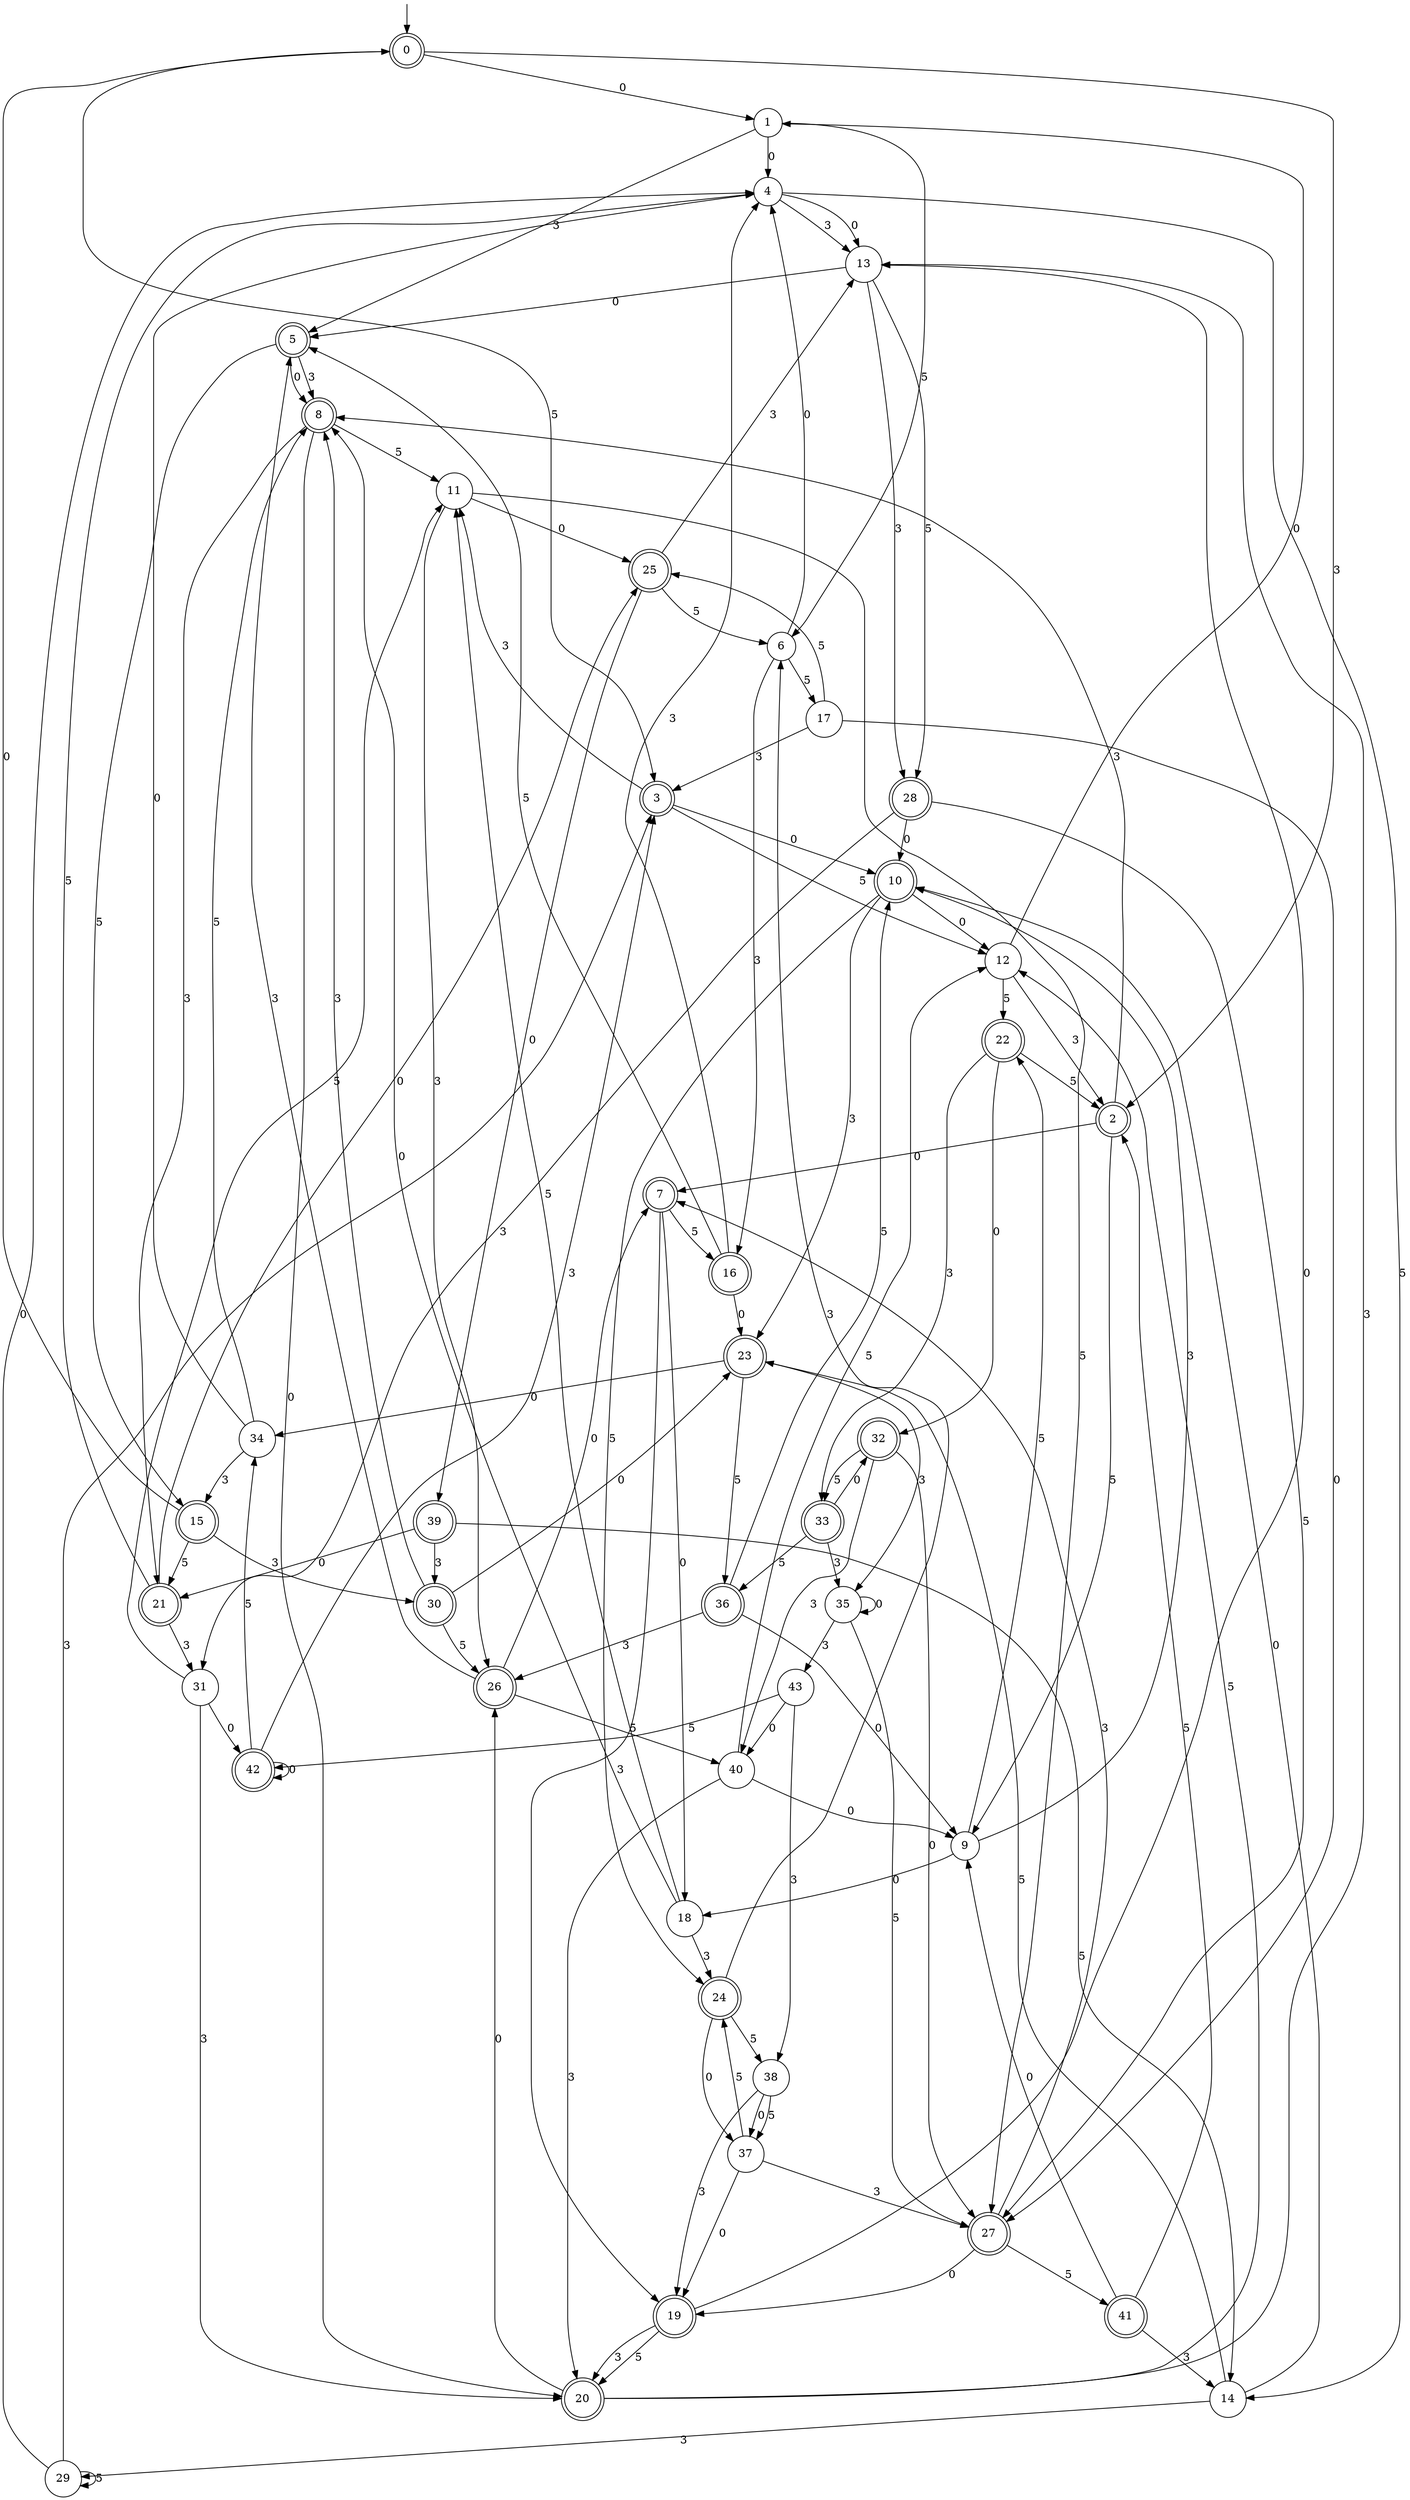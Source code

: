 digraph g {

	s0 [shape="doublecircle" label="0"];
	s1 [shape="circle" label="1"];
	s2 [shape="doublecircle" label="2"];
	s3 [shape="doublecircle" label="3"];
	s4 [shape="circle" label="4"];
	s5 [shape="doublecircle" label="5"];
	s6 [shape="circle" label="6"];
	s7 [shape="doublecircle" label="7"];
	s8 [shape="doublecircle" label="8"];
	s9 [shape="circle" label="9"];
	s10 [shape="doublecircle" label="10"];
	s11 [shape="circle" label="11"];
	s12 [shape="circle" label="12"];
	s13 [shape="circle" label="13"];
	s14 [shape="circle" label="14"];
	s15 [shape="doublecircle" label="15"];
	s16 [shape="doublecircle" label="16"];
	s17 [shape="circle" label="17"];
	s18 [shape="circle" label="18"];
	s19 [shape="doublecircle" label="19"];
	s20 [shape="doublecircle" label="20"];
	s21 [shape="doublecircle" label="21"];
	s22 [shape="doublecircle" label="22"];
	s23 [shape="doublecircle" label="23"];
	s24 [shape="doublecircle" label="24"];
	s25 [shape="doublecircle" label="25"];
	s26 [shape="doublecircle" label="26"];
	s27 [shape="doublecircle" label="27"];
	s28 [shape="doublecircle" label="28"];
	s29 [shape="circle" label="29"];
	s30 [shape="doublecircle" label="30"];
	s31 [shape="circle" label="31"];
	s32 [shape="doublecircle" label="32"];
	s33 [shape="doublecircle" label="33"];
	s34 [shape="circle" label="34"];
	s35 [shape="circle" label="35"];
	s36 [shape="doublecircle" label="36"];
	s37 [shape="circle" label="37"];
	s38 [shape="circle" label="38"];
	s39 [shape="doublecircle" label="39"];
	s40 [shape="circle" label="40"];
	s41 [shape="doublecircle" label="41"];
	s42 [shape="doublecircle" label="42"];
	s43 [shape="circle" label="43"];
	s0 -> s1 [label="0"];
	s0 -> s2 [label="3"];
	s0 -> s3 [label="5"];
	s1 -> s4 [label="0"];
	s1 -> s5 [label="3"];
	s1 -> s6 [label="5"];
	s2 -> s7 [label="0"];
	s2 -> s8 [label="3"];
	s2 -> s9 [label="5"];
	s3 -> s10 [label="0"];
	s3 -> s11 [label="3"];
	s3 -> s12 [label="5"];
	s4 -> s13 [label="0"];
	s4 -> s13 [label="3"];
	s4 -> s14 [label="5"];
	s5 -> s8 [label="0"];
	s5 -> s8 [label="3"];
	s5 -> s15 [label="5"];
	s6 -> s4 [label="0"];
	s6 -> s16 [label="3"];
	s6 -> s17 [label="5"];
	s7 -> s18 [label="0"];
	s7 -> s19 [label="3"];
	s7 -> s16 [label="5"];
	s8 -> s20 [label="0"];
	s8 -> s21 [label="3"];
	s8 -> s11 [label="5"];
	s9 -> s18 [label="0"];
	s9 -> s10 [label="3"];
	s9 -> s22 [label="5"];
	s10 -> s12 [label="0"];
	s10 -> s23 [label="3"];
	s10 -> s24 [label="5"];
	s11 -> s25 [label="0"];
	s11 -> s26 [label="3"];
	s11 -> s27 [label="5"];
	s12 -> s1 [label="0"];
	s12 -> s2 [label="3"];
	s12 -> s22 [label="5"];
	s13 -> s5 [label="0"];
	s13 -> s28 [label="3"];
	s13 -> s28 [label="5"];
	s14 -> s10 [label="0"];
	s14 -> s29 [label="3"];
	s14 -> s23 [label="5"];
	s15 -> s0 [label="0"];
	s15 -> s30 [label="3"];
	s15 -> s21 [label="5"];
	s16 -> s23 [label="0"];
	s16 -> s4 [label="3"];
	s16 -> s5 [label="5"];
	s17 -> s27 [label="0"];
	s17 -> s3 [label="3"];
	s17 -> s25 [label="5"];
	s18 -> s8 [label="0"];
	s18 -> s24 [label="3"];
	s18 -> s11 [label="5"];
	s19 -> s13 [label="0"];
	s19 -> s20 [label="3"];
	s19 -> s20 [label="5"];
	s20 -> s26 [label="0"];
	s20 -> s13 [label="3"];
	s20 -> s12 [label="5"];
	s21 -> s25 [label="0"];
	s21 -> s31 [label="3"];
	s21 -> s4 [label="5"];
	s22 -> s32 [label="0"];
	s22 -> s33 [label="3"];
	s22 -> s2 [label="5"];
	s23 -> s34 [label="0"];
	s23 -> s35 [label="3"];
	s23 -> s36 [label="5"];
	s24 -> s37 [label="0"];
	s24 -> s6 [label="3"];
	s24 -> s38 [label="5"];
	s25 -> s39 [label="0"];
	s25 -> s13 [label="3"];
	s25 -> s6 [label="5"];
	s26 -> s7 [label="0"];
	s26 -> s5 [label="3"];
	s26 -> s40 [label="5"];
	s27 -> s19 [label="0"];
	s27 -> s7 [label="3"];
	s27 -> s41 [label="5"];
	s28 -> s10 [label="0"];
	s28 -> s31 [label="3"];
	s28 -> s27 [label="5"];
	s29 -> s4 [label="0"];
	s29 -> s3 [label="3"];
	s29 -> s29 [label="5"];
	s30 -> s23 [label="0"];
	s30 -> s8 [label="3"];
	s30 -> s26 [label="5"];
	s31 -> s42 [label="0"];
	s31 -> s20 [label="3"];
	s31 -> s11 [label="5"];
	s32 -> s27 [label="0"];
	s32 -> s40 [label="3"];
	s32 -> s33 [label="5"];
	s33 -> s32 [label="0"];
	s33 -> s35 [label="3"];
	s33 -> s36 [label="5"];
	s34 -> s4 [label="0"];
	s34 -> s15 [label="3"];
	s34 -> s8 [label="5"];
	s35 -> s35 [label="0"];
	s35 -> s43 [label="3"];
	s35 -> s27 [label="5"];
	s36 -> s9 [label="0"];
	s36 -> s26 [label="3"];
	s36 -> s10 [label="5"];
	s37 -> s19 [label="0"];
	s37 -> s27 [label="3"];
	s37 -> s24 [label="5"];
	s38 -> s37 [label="0"];
	s38 -> s19 [label="3"];
	s38 -> s37 [label="5"];
	s39 -> s21 [label="0"];
	s39 -> s30 [label="3"];
	s39 -> s14 [label="5"];
	s40 -> s9 [label="0"];
	s40 -> s20 [label="3"];
	s40 -> s12 [label="5"];
	s41 -> s9 [label="0"];
	s41 -> s14 [label="3"];
	s41 -> s2 [label="5"];
	s42 -> s42 [label="0"];
	s42 -> s3 [label="3"];
	s42 -> s34 [label="5"];
	s43 -> s40 [label="0"];
	s43 -> s38 [label="3"];
	s43 -> s42 [label="5"];

__start0 [label="" shape="none" width="0" height="0"];
__start0 -> s0;

}

